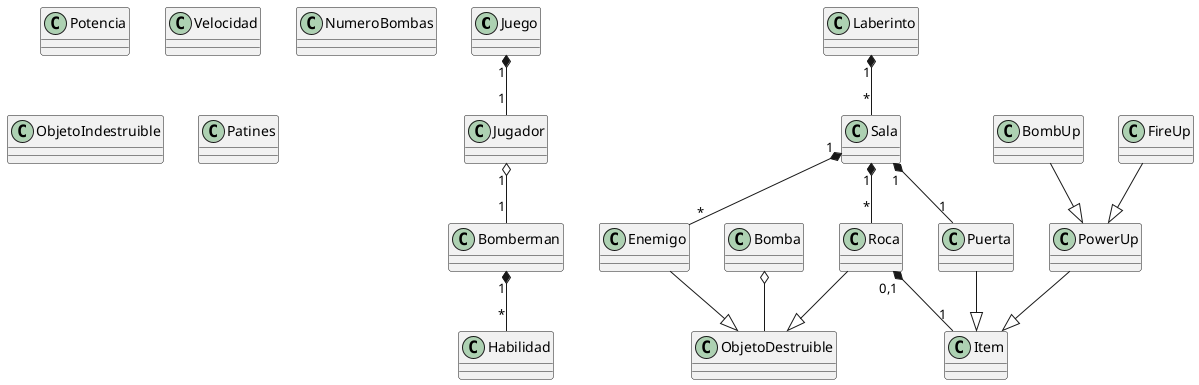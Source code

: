 @startuml Bomberman
Class Juego 
Class Jugador 


Class Habilidad 
Class Potencia 
Class Velocidad 
Class NumeroBombas
Class Bomberman 
Class Enemigo

Class Sala 
Class Laberinto
Class Puerta 
Class Roca 
Class ObjetoDestruible
Class ObjetoIndestruible

Laberinto "1" *-- "*" Sala
Sala "1" *-- "1" Puerta 
Sala "1" *-- "*" Roca 
Sala "1" *-- "*" Enemigo
Roca "0,1" *-- "1" Item
Puerta --|> Item
PowerUp --|>Item
Roca --|> ObjetoDestruible
Enemigo --|> ObjetoDestruible
Bomba o-- ObjetoDestruible


Class Item 
Class Bomba
Class BombUp 
Class PowerUp
Class FireUp
Class Patines



Juego "1" *-- "1" Jugador
Jugador "1" o-- "1" Bomberman
Bomberman "1" *-- "*" Habilidad 

BombUp --|> PowerUp
FireUp --|> PowerUp




@enduml
